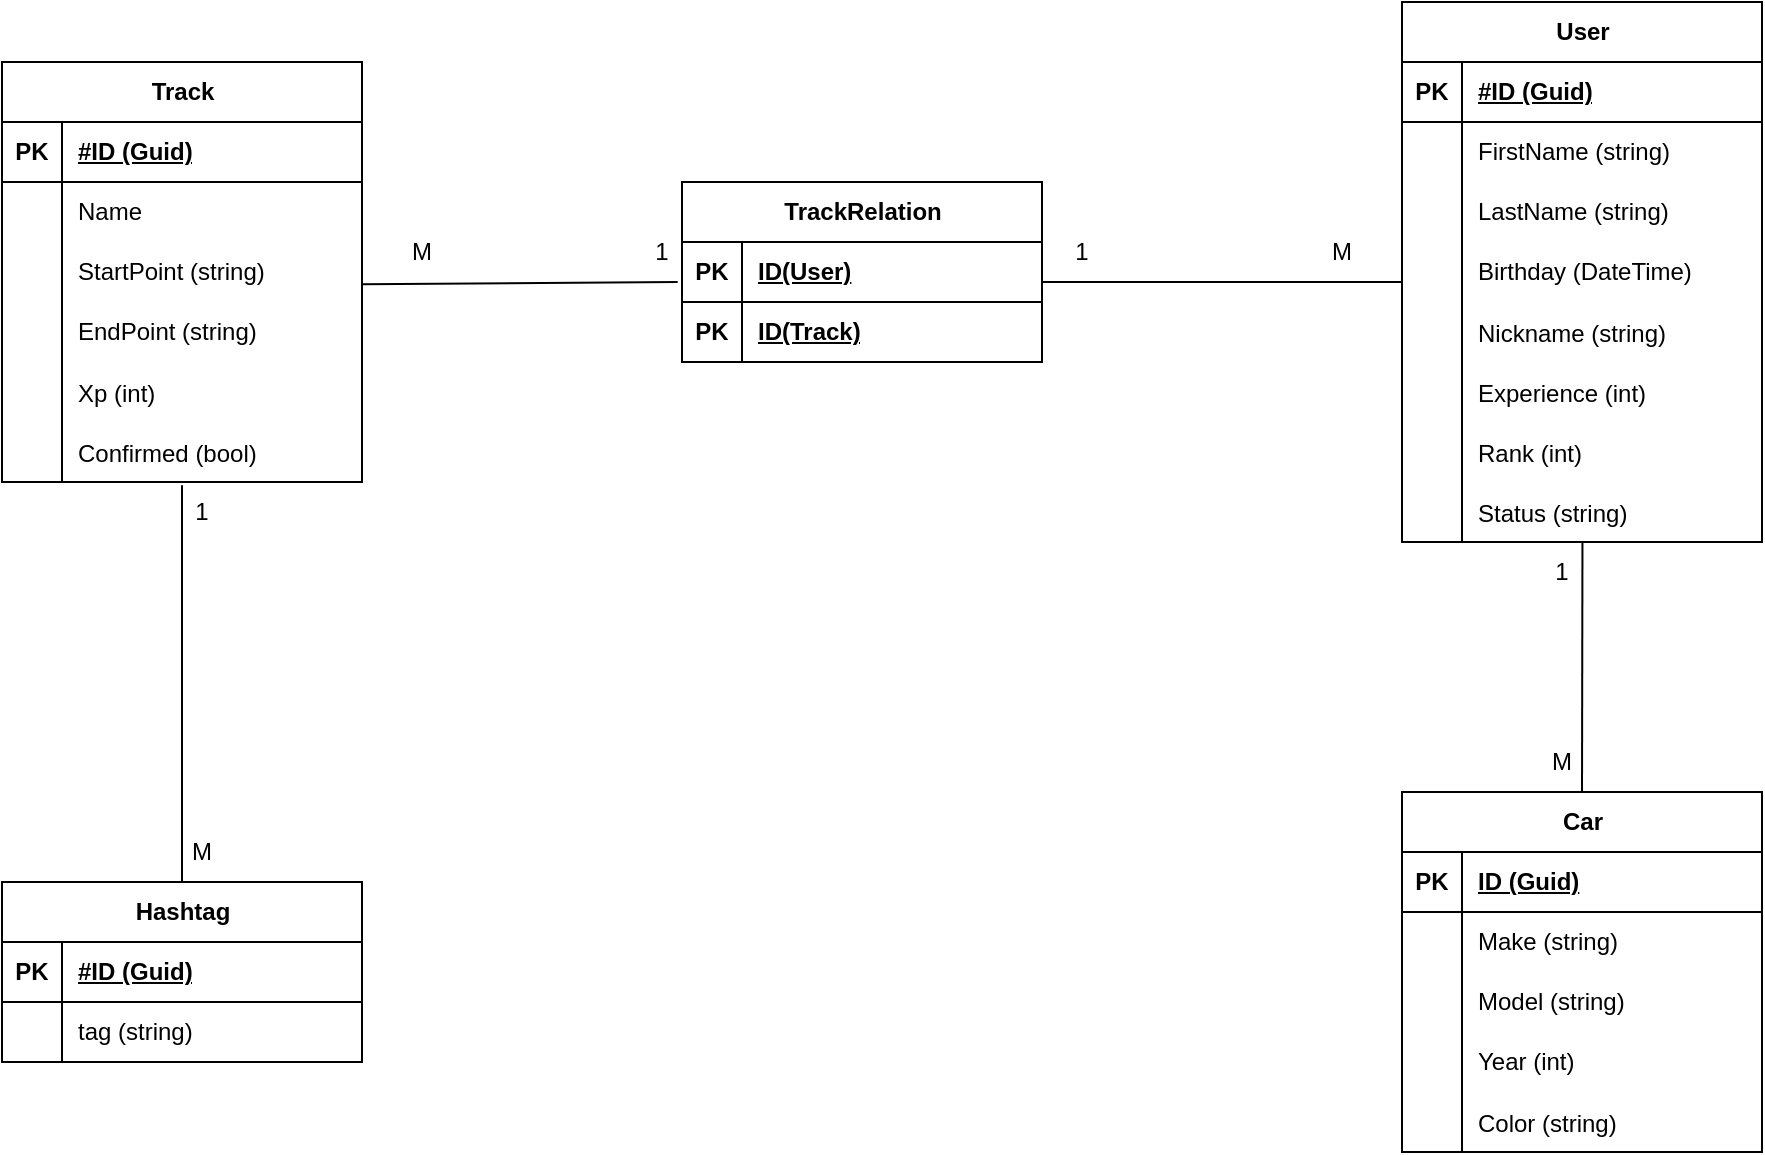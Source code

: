 <mxfile version="22.1.7" type="device">
  <diagram name="Pagină-1" id="ugL_ovDFjnaVIt7tFasv">
    <mxGraphModel dx="1400" dy="723" grid="1" gridSize="10" guides="1" tooltips="1" connect="1" arrows="1" fold="1" page="1" pageScale="1" pageWidth="1654" pageHeight="2336" math="0" shadow="0">
      <root>
        <mxCell id="0" />
        <mxCell id="1" parent="0" />
        <mxCell id="c0thV5aDV56CjZt5dfQd-1" value="User" style="shape=table;startSize=30;container=1;collapsible=1;childLayout=tableLayout;fixedRows=1;rowLines=0;fontStyle=1;align=center;resizeLast=1;html=1;" parent="1" vertex="1">
          <mxGeometry x="1087" y="881" width="180" height="270" as="geometry" />
        </mxCell>
        <mxCell id="c0thV5aDV56CjZt5dfQd-2" value="" style="shape=tableRow;horizontal=0;startSize=0;swimlaneHead=0;swimlaneBody=0;fillColor=none;collapsible=0;dropTarget=0;points=[[0,0.5],[1,0.5]];portConstraint=eastwest;top=0;left=0;right=0;bottom=1;" parent="c0thV5aDV56CjZt5dfQd-1" vertex="1">
          <mxGeometry y="30" width="180" height="30" as="geometry" />
        </mxCell>
        <mxCell id="c0thV5aDV56CjZt5dfQd-3" value="PK" style="shape=partialRectangle;connectable=0;fillColor=none;top=0;left=0;bottom=0;right=0;fontStyle=1;overflow=hidden;whiteSpace=wrap;html=1;" parent="c0thV5aDV56CjZt5dfQd-2" vertex="1">
          <mxGeometry width="30" height="30" as="geometry">
            <mxRectangle width="30" height="30" as="alternateBounds" />
          </mxGeometry>
        </mxCell>
        <mxCell id="c0thV5aDV56CjZt5dfQd-4" value="#ID (Guid)" style="shape=partialRectangle;connectable=0;fillColor=none;top=0;left=0;bottom=0;right=0;align=left;spacingLeft=6;fontStyle=5;overflow=hidden;whiteSpace=wrap;html=1;" parent="c0thV5aDV56CjZt5dfQd-2" vertex="1">
          <mxGeometry x="30" width="150" height="30" as="geometry">
            <mxRectangle width="150" height="30" as="alternateBounds" />
          </mxGeometry>
        </mxCell>
        <mxCell id="c0thV5aDV56CjZt5dfQd-5" value="" style="shape=tableRow;horizontal=0;startSize=0;swimlaneHead=0;swimlaneBody=0;fillColor=none;collapsible=0;dropTarget=0;points=[[0,0.5],[1,0.5]];portConstraint=eastwest;top=0;left=0;right=0;bottom=0;" parent="c0thV5aDV56CjZt5dfQd-1" vertex="1">
          <mxGeometry y="60" width="180" height="30" as="geometry" />
        </mxCell>
        <mxCell id="c0thV5aDV56CjZt5dfQd-6" value="" style="shape=partialRectangle;connectable=0;fillColor=none;top=0;left=0;bottom=0;right=0;editable=1;overflow=hidden;whiteSpace=wrap;html=1;" parent="c0thV5aDV56CjZt5dfQd-5" vertex="1">
          <mxGeometry width="30" height="30" as="geometry">
            <mxRectangle width="30" height="30" as="alternateBounds" />
          </mxGeometry>
        </mxCell>
        <mxCell id="c0thV5aDV56CjZt5dfQd-7" value="FirstName (string)" style="shape=partialRectangle;connectable=0;fillColor=none;top=0;left=0;bottom=0;right=0;align=left;spacingLeft=6;overflow=hidden;whiteSpace=wrap;html=1;" parent="c0thV5aDV56CjZt5dfQd-5" vertex="1">
          <mxGeometry x="30" width="150" height="30" as="geometry">
            <mxRectangle width="150" height="30" as="alternateBounds" />
          </mxGeometry>
        </mxCell>
        <mxCell id="c0thV5aDV56CjZt5dfQd-8" value="" style="shape=tableRow;horizontal=0;startSize=0;swimlaneHead=0;swimlaneBody=0;fillColor=none;collapsible=0;dropTarget=0;points=[[0,0.5],[1,0.5]];portConstraint=eastwest;top=0;left=0;right=0;bottom=0;" parent="c0thV5aDV56CjZt5dfQd-1" vertex="1">
          <mxGeometry y="90" width="180" height="30" as="geometry" />
        </mxCell>
        <mxCell id="c0thV5aDV56CjZt5dfQd-9" value="" style="shape=partialRectangle;connectable=0;fillColor=none;top=0;left=0;bottom=0;right=0;editable=1;overflow=hidden;whiteSpace=wrap;html=1;" parent="c0thV5aDV56CjZt5dfQd-8" vertex="1">
          <mxGeometry width="30" height="30" as="geometry">
            <mxRectangle width="30" height="30" as="alternateBounds" />
          </mxGeometry>
        </mxCell>
        <mxCell id="c0thV5aDV56CjZt5dfQd-10" value="LastName (string)" style="shape=partialRectangle;connectable=0;fillColor=none;top=0;left=0;bottom=0;right=0;align=left;spacingLeft=6;overflow=hidden;whiteSpace=wrap;html=1;" parent="c0thV5aDV56CjZt5dfQd-8" vertex="1">
          <mxGeometry x="30" width="150" height="30" as="geometry">
            <mxRectangle width="150" height="30" as="alternateBounds" />
          </mxGeometry>
        </mxCell>
        <mxCell id="c0thV5aDV56CjZt5dfQd-11" value="" style="shape=tableRow;horizontal=0;startSize=0;swimlaneHead=0;swimlaneBody=0;fillColor=none;collapsible=0;dropTarget=0;points=[[0,0.5],[1,0.5]];portConstraint=eastwest;top=0;left=0;right=0;bottom=0;" parent="c0thV5aDV56CjZt5dfQd-1" vertex="1">
          <mxGeometry y="120" width="180" height="30" as="geometry" />
        </mxCell>
        <mxCell id="c0thV5aDV56CjZt5dfQd-12" value="" style="shape=partialRectangle;connectable=0;fillColor=none;top=0;left=0;bottom=0;right=0;editable=1;overflow=hidden;whiteSpace=wrap;html=1;" parent="c0thV5aDV56CjZt5dfQd-11" vertex="1">
          <mxGeometry width="30" height="30" as="geometry">
            <mxRectangle width="30" height="30" as="alternateBounds" />
          </mxGeometry>
        </mxCell>
        <mxCell id="c0thV5aDV56CjZt5dfQd-13" value="Birthday (DateTime)" style="shape=partialRectangle;connectable=0;fillColor=none;top=0;left=0;bottom=0;right=0;align=left;spacingLeft=6;overflow=hidden;whiteSpace=wrap;html=1;" parent="c0thV5aDV56CjZt5dfQd-11" vertex="1">
          <mxGeometry x="30" width="150" height="30" as="geometry">
            <mxRectangle width="150" height="30" as="alternateBounds" />
          </mxGeometry>
        </mxCell>
        <mxCell id="c0thV5aDV56CjZt5dfQd-14" value="" style="shape=tableRow;horizontal=0;startSize=0;swimlaneHead=0;swimlaneBody=0;fillColor=none;collapsible=0;dropTarget=0;points=[[0,0.5],[1,0.5]];portConstraint=eastwest;top=0;left=0;right=0;bottom=0;" parent="c0thV5aDV56CjZt5dfQd-1" vertex="1">
          <mxGeometry y="150" width="180" height="30" as="geometry" />
        </mxCell>
        <mxCell id="c0thV5aDV56CjZt5dfQd-15" value="" style="shape=partialRectangle;connectable=0;fillColor=none;top=0;left=0;bottom=0;right=0;editable=1;overflow=hidden;" parent="c0thV5aDV56CjZt5dfQd-14" vertex="1">
          <mxGeometry width="30" height="30" as="geometry">
            <mxRectangle width="30" height="30" as="alternateBounds" />
          </mxGeometry>
        </mxCell>
        <mxCell id="c0thV5aDV56CjZt5dfQd-16" value="Nickname (string)" style="shape=partialRectangle;connectable=0;fillColor=none;top=0;left=0;bottom=0;right=0;align=left;spacingLeft=6;overflow=hidden;" parent="c0thV5aDV56CjZt5dfQd-14" vertex="1">
          <mxGeometry x="30" width="150" height="30" as="geometry">
            <mxRectangle width="150" height="30" as="alternateBounds" />
          </mxGeometry>
        </mxCell>
        <mxCell id="c0thV5aDV56CjZt5dfQd-17" value="" style="shape=tableRow;horizontal=0;startSize=0;swimlaneHead=0;swimlaneBody=0;fillColor=none;collapsible=0;dropTarget=0;points=[[0,0.5],[1,0.5]];portConstraint=eastwest;top=0;left=0;right=0;bottom=0;" parent="c0thV5aDV56CjZt5dfQd-1" vertex="1">
          <mxGeometry y="180" width="180" height="30" as="geometry" />
        </mxCell>
        <mxCell id="c0thV5aDV56CjZt5dfQd-18" value="" style="shape=partialRectangle;connectable=0;fillColor=none;top=0;left=0;bottom=0;right=0;editable=1;overflow=hidden;" parent="c0thV5aDV56CjZt5dfQd-17" vertex="1">
          <mxGeometry width="30" height="30" as="geometry">
            <mxRectangle width="30" height="30" as="alternateBounds" />
          </mxGeometry>
        </mxCell>
        <mxCell id="c0thV5aDV56CjZt5dfQd-19" value="Experience (int)" style="shape=partialRectangle;connectable=0;fillColor=none;top=0;left=0;bottom=0;right=0;align=left;spacingLeft=6;overflow=hidden;" parent="c0thV5aDV56CjZt5dfQd-17" vertex="1">
          <mxGeometry x="30" width="150" height="30" as="geometry">
            <mxRectangle width="150" height="30" as="alternateBounds" />
          </mxGeometry>
        </mxCell>
        <mxCell id="c0thV5aDV56CjZt5dfQd-20" value="" style="shape=tableRow;horizontal=0;startSize=0;swimlaneHead=0;swimlaneBody=0;fillColor=none;collapsible=0;dropTarget=0;points=[[0,0.5],[1,0.5]];portConstraint=eastwest;top=0;left=0;right=0;bottom=0;" parent="c0thV5aDV56CjZt5dfQd-1" vertex="1">
          <mxGeometry y="210" width="180" height="30" as="geometry" />
        </mxCell>
        <mxCell id="c0thV5aDV56CjZt5dfQd-21" value="" style="shape=partialRectangle;connectable=0;fillColor=none;top=0;left=0;bottom=0;right=0;editable=1;overflow=hidden;" parent="c0thV5aDV56CjZt5dfQd-20" vertex="1">
          <mxGeometry width="30" height="30" as="geometry">
            <mxRectangle width="30" height="30" as="alternateBounds" />
          </mxGeometry>
        </mxCell>
        <mxCell id="c0thV5aDV56CjZt5dfQd-22" value="Rank (int)" style="shape=partialRectangle;connectable=0;fillColor=none;top=0;left=0;bottom=0;right=0;align=left;spacingLeft=6;overflow=hidden;" parent="c0thV5aDV56CjZt5dfQd-20" vertex="1">
          <mxGeometry x="30" width="150" height="30" as="geometry">
            <mxRectangle width="150" height="30" as="alternateBounds" />
          </mxGeometry>
        </mxCell>
        <mxCell id="c0thV5aDV56CjZt5dfQd-23" value="" style="shape=tableRow;horizontal=0;startSize=0;swimlaneHead=0;swimlaneBody=0;fillColor=none;collapsible=0;dropTarget=0;points=[[0,0.5],[1,0.5]];portConstraint=eastwest;top=0;left=0;right=0;bottom=0;" parent="c0thV5aDV56CjZt5dfQd-1" vertex="1">
          <mxGeometry y="240" width="180" height="30" as="geometry" />
        </mxCell>
        <mxCell id="c0thV5aDV56CjZt5dfQd-24" value="" style="shape=partialRectangle;connectable=0;fillColor=none;top=0;left=0;bottom=0;right=0;editable=1;overflow=hidden;" parent="c0thV5aDV56CjZt5dfQd-23" vertex="1">
          <mxGeometry width="30" height="30" as="geometry">
            <mxRectangle width="30" height="30" as="alternateBounds" />
          </mxGeometry>
        </mxCell>
        <mxCell id="c0thV5aDV56CjZt5dfQd-25" value="Status (string)" style="shape=partialRectangle;connectable=0;fillColor=none;top=0;left=0;bottom=0;right=0;align=left;spacingLeft=6;overflow=hidden;" parent="c0thV5aDV56CjZt5dfQd-23" vertex="1">
          <mxGeometry x="30" width="150" height="30" as="geometry">
            <mxRectangle width="150" height="30" as="alternateBounds" />
          </mxGeometry>
        </mxCell>
        <mxCell id="c0thV5aDV56CjZt5dfQd-26" value="Track" style="shape=table;startSize=30;container=1;collapsible=1;childLayout=tableLayout;fixedRows=1;rowLines=0;fontStyle=1;align=center;resizeLast=1;html=1;" parent="1" vertex="1">
          <mxGeometry x="387" y="911" width="180" height="210" as="geometry" />
        </mxCell>
        <mxCell id="c0thV5aDV56CjZt5dfQd-27" value="" style="shape=tableRow;horizontal=0;startSize=0;swimlaneHead=0;swimlaneBody=0;fillColor=none;collapsible=0;dropTarget=0;points=[[0,0.5],[1,0.5]];portConstraint=eastwest;top=0;left=0;right=0;bottom=1;" parent="c0thV5aDV56CjZt5dfQd-26" vertex="1">
          <mxGeometry y="30" width="180" height="30" as="geometry" />
        </mxCell>
        <mxCell id="c0thV5aDV56CjZt5dfQd-28" value="PK" style="shape=partialRectangle;connectable=0;fillColor=none;top=0;left=0;bottom=0;right=0;fontStyle=1;overflow=hidden;whiteSpace=wrap;html=1;" parent="c0thV5aDV56CjZt5dfQd-27" vertex="1">
          <mxGeometry width="30" height="30" as="geometry">
            <mxRectangle width="30" height="30" as="alternateBounds" />
          </mxGeometry>
        </mxCell>
        <mxCell id="c0thV5aDV56CjZt5dfQd-29" value="#ID (Guid)" style="shape=partialRectangle;connectable=0;fillColor=none;top=0;left=0;bottom=0;right=0;align=left;spacingLeft=6;fontStyle=5;overflow=hidden;whiteSpace=wrap;html=1;" parent="c0thV5aDV56CjZt5dfQd-27" vertex="1">
          <mxGeometry x="30" width="150" height="30" as="geometry">
            <mxRectangle width="150" height="30" as="alternateBounds" />
          </mxGeometry>
        </mxCell>
        <mxCell id="c0thV5aDV56CjZt5dfQd-30" value="" style="shape=tableRow;horizontal=0;startSize=0;swimlaneHead=0;swimlaneBody=0;fillColor=none;collapsible=0;dropTarget=0;points=[[0,0.5],[1,0.5]];portConstraint=eastwest;top=0;left=0;right=0;bottom=0;" parent="c0thV5aDV56CjZt5dfQd-26" vertex="1">
          <mxGeometry y="60" width="180" height="30" as="geometry" />
        </mxCell>
        <mxCell id="c0thV5aDV56CjZt5dfQd-31" value="" style="shape=partialRectangle;connectable=0;fillColor=none;top=0;left=0;bottom=0;right=0;editable=1;overflow=hidden;whiteSpace=wrap;html=1;" parent="c0thV5aDV56CjZt5dfQd-30" vertex="1">
          <mxGeometry width="30" height="30" as="geometry">
            <mxRectangle width="30" height="30" as="alternateBounds" />
          </mxGeometry>
        </mxCell>
        <mxCell id="c0thV5aDV56CjZt5dfQd-32" value="Name" style="shape=partialRectangle;connectable=0;fillColor=none;top=0;left=0;bottom=0;right=0;align=left;spacingLeft=6;overflow=hidden;whiteSpace=wrap;html=1;" parent="c0thV5aDV56CjZt5dfQd-30" vertex="1">
          <mxGeometry x="30" width="150" height="30" as="geometry">
            <mxRectangle width="150" height="30" as="alternateBounds" />
          </mxGeometry>
        </mxCell>
        <mxCell id="c0thV5aDV56CjZt5dfQd-33" value="" style="shape=tableRow;horizontal=0;startSize=0;swimlaneHead=0;swimlaneBody=0;fillColor=none;collapsible=0;dropTarget=0;points=[[0,0.5],[1,0.5]];portConstraint=eastwest;top=0;left=0;right=0;bottom=0;" parent="c0thV5aDV56CjZt5dfQd-26" vertex="1">
          <mxGeometry y="90" width="180" height="30" as="geometry" />
        </mxCell>
        <mxCell id="c0thV5aDV56CjZt5dfQd-34" value="" style="shape=partialRectangle;connectable=0;fillColor=none;top=0;left=0;bottom=0;right=0;editable=1;overflow=hidden;whiteSpace=wrap;html=1;" parent="c0thV5aDV56CjZt5dfQd-33" vertex="1">
          <mxGeometry width="30" height="30" as="geometry">
            <mxRectangle width="30" height="30" as="alternateBounds" />
          </mxGeometry>
        </mxCell>
        <mxCell id="c0thV5aDV56CjZt5dfQd-35" value="StartPoint (string)" style="shape=partialRectangle;connectable=0;fillColor=none;top=0;left=0;bottom=0;right=0;align=left;spacingLeft=6;overflow=hidden;whiteSpace=wrap;html=1;" parent="c0thV5aDV56CjZt5dfQd-33" vertex="1">
          <mxGeometry x="30" width="150" height="30" as="geometry">
            <mxRectangle width="150" height="30" as="alternateBounds" />
          </mxGeometry>
        </mxCell>
        <mxCell id="c0thV5aDV56CjZt5dfQd-36" value="" style="shape=tableRow;horizontal=0;startSize=0;swimlaneHead=0;swimlaneBody=0;fillColor=none;collapsible=0;dropTarget=0;points=[[0,0.5],[1,0.5]];portConstraint=eastwest;top=0;left=0;right=0;bottom=0;" parent="c0thV5aDV56CjZt5dfQd-26" vertex="1">
          <mxGeometry y="120" width="180" height="30" as="geometry" />
        </mxCell>
        <mxCell id="c0thV5aDV56CjZt5dfQd-37" value="" style="shape=partialRectangle;connectable=0;fillColor=none;top=0;left=0;bottom=0;right=0;editable=1;overflow=hidden;whiteSpace=wrap;html=1;" parent="c0thV5aDV56CjZt5dfQd-36" vertex="1">
          <mxGeometry width="30" height="30" as="geometry">
            <mxRectangle width="30" height="30" as="alternateBounds" />
          </mxGeometry>
        </mxCell>
        <mxCell id="c0thV5aDV56CjZt5dfQd-38" value="EndPoint (string)" style="shape=partialRectangle;connectable=0;fillColor=none;top=0;left=0;bottom=0;right=0;align=left;spacingLeft=6;overflow=hidden;whiteSpace=wrap;html=1;" parent="c0thV5aDV56CjZt5dfQd-36" vertex="1">
          <mxGeometry x="30" width="150" height="30" as="geometry">
            <mxRectangle width="150" height="30" as="alternateBounds" />
          </mxGeometry>
        </mxCell>
        <mxCell id="c0thV5aDV56CjZt5dfQd-39" value="" style="shape=tableRow;horizontal=0;startSize=0;swimlaneHead=0;swimlaneBody=0;fillColor=none;collapsible=0;dropTarget=0;points=[[0,0.5],[1,0.5]];portConstraint=eastwest;top=0;left=0;right=0;bottom=0;" parent="c0thV5aDV56CjZt5dfQd-26" vertex="1">
          <mxGeometry y="150" width="180" height="30" as="geometry" />
        </mxCell>
        <mxCell id="c0thV5aDV56CjZt5dfQd-40" value="" style="shape=partialRectangle;connectable=0;fillColor=none;top=0;left=0;bottom=0;right=0;editable=1;overflow=hidden;" parent="c0thV5aDV56CjZt5dfQd-39" vertex="1">
          <mxGeometry width="30" height="30" as="geometry">
            <mxRectangle width="30" height="30" as="alternateBounds" />
          </mxGeometry>
        </mxCell>
        <mxCell id="c0thV5aDV56CjZt5dfQd-41" value="Xp (int)" style="shape=partialRectangle;connectable=0;fillColor=none;top=0;left=0;bottom=0;right=0;align=left;spacingLeft=6;overflow=hidden;" parent="c0thV5aDV56CjZt5dfQd-39" vertex="1">
          <mxGeometry x="30" width="150" height="30" as="geometry">
            <mxRectangle width="150" height="30" as="alternateBounds" />
          </mxGeometry>
        </mxCell>
        <mxCell id="c0thV5aDV56CjZt5dfQd-42" value="" style="shape=tableRow;horizontal=0;startSize=0;swimlaneHead=0;swimlaneBody=0;fillColor=none;collapsible=0;dropTarget=0;points=[[0,0.5],[1,0.5]];portConstraint=eastwest;top=0;left=0;right=0;bottom=0;" parent="c0thV5aDV56CjZt5dfQd-26" vertex="1">
          <mxGeometry y="180" width="180" height="30" as="geometry" />
        </mxCell>
        <mxCell id="c0thV5aDV56CjZt5dfQd-43" value="" style="shape=partialRectangle;connectable=0;fillColor=none;top=0;left=0;bottom=0;right=0;editable=1;overflow=hidden;" parent="c0thV5aDV56CjZt5dfQd-42" vertex="1">
          <mxGeometry width="30" height="30" as="geometry">
            <mxRectangle width="30" height="30" as="alternateBounds" />
          </mxGeometry>
        </mxCell>
        <mxCell id="c0thV5aDV56CjZt5dfQd-44" value="Confirmed (bool)" style="shape=partialRectangle;connectable=0;fillColor=none;top=0;left=0;bottom=0;right=0;align=left;spacingLeft=6;overflow=hidden;" parent="c0thV5aDV56CjZt5dfQd-42" vertex="1">
          <mxGeometry x="30" width="150" height="30" as="geometry">
            <mxRectangle width="150" height="30" as="alternateBounds" />
          </mxGeometry>
        </mxCell>
        <mxCell id="c0thV5aDV56CjZt5dfQd-45" value="Hashtag" style="shape=table;startSize=30;container=1;collapsible=1;childLayout=tableLayout;fixedRows=1;rowLines=0;fontStyle=1;align=center;resizeLast=1;html=1;" parent="1" vertex="1">
          <mxGeometry x="387" y="1321" width="180" height="90" as="geometry" />
        </mxCell>
        <mxCell id="c0thV5aDV56CjZt5dfQd-46" value="" style="shape=tableRow;horizontal=0;startSize=0;swimlaneHead=0;swimlaneBody=0;fillColor=none;collapsible=0;dropTarget=0;points=[[0,0.5],[1,0.5]];portConstraint=eastwest;top=0;left=0;right=0;bottom=1;" parent="c0thV5aDV56CjZt5dfQd-45" vertex="1">
          <mxGeometry y="30" width="180" height="30" as="geometry" />
        </mxCell>
        <mxCell id="c0thV5aDV56CjZt5dfQd-47" value="PK" style="shape=partialRectangle;connectable=0;fillColor=none;top=0;left=0;bottom=0;right=0;fontStyle=1;overflow=hidden;whiteSpace=wrap;html=1;" parent="c0thV5aDV56CjZt5dfQd-46" vertex="1">
          <mxGeometry width="30" height="30" as="geometry">
            <mxRectangle width="30" height="30" as="alternateBounds" />
          </mxGeometry>
        </mxCell>
        <mxCell id="c0thV5aDV56CjZt5dfQd-48" value="#ID (Guid)" style="shape=partialRectangle;connectable=0;fillColor=none;top=0;left=0;bottom=0;right=0;align=left;spacingLeft=6;fontStyle=5;overflow=hidden;whiteSpace=wrap;html=1;" parent="c0thV5aDV56CjZt5dfQd-46" vertex="1">
          <mxGeometry x="30" width="150" height="30" as="geometry">
            <mxRectangle width="150" height="30" as="alternateBounds" />
          </mxGeometry>
        </mxCell>
        <mxCell id="c0thV5aDV56CjZt5dfQd-49" value="" style="shape=tableRow;horizontal=0;startSize=0;swimlaneHead=0;swimlaneBody=0;fillColor=none;collapsible=0;dropTarget=0;points=[[0,0.5],[1,0.5]];portConstraint=eastwest;top=0;left=0;right=0;bottom=0;" parent="c0thV5aDV56CjZt5dfQd-45" vertex="1">
          <mxGeometry y="60" width="180" height="30" as="geometry" />
        </mxCell>
        <mxCell id="c0thV5aDV56CjZt5dfQd-50" value="" style="shape=partialRectangle;connectable=0;fillColor=none;top=0;left=0;bottom=0;right=0;editable=1;overflow=hidden;whiteSpace=wrap;html=1;" parent="c0thV5aDV56CjZt5dfQd-49" vertex="1">
          <mxGeometry width="30" height="30" as="geometry">
            <mxRectangle width="30" height="30" as="alternateBounds" />
          </mxGeometry>
        </mxCell>
        <mxCell id="c0thV5aDV56CjZt5dfQd-51" value="tag (string)" style="shape=partialRectangle;connectable=0;fillColor=none;top=0;left=0;bottom=0;right=0;align=left;spacingLeft=6;overflow=hidden;whiteSpace=wrap;html=1;" parent="c0thV5aDV56CjZt5dfQd-49" vertex="1">
          <mxGeometry x="30" width="150" height="30" as="geometry">
            <mxRectangle width="150" height="30" as="alternateBounds" />
          </mxGeometry>
        </mxCell>
        <mxCell id="c0thV5aDV56CjZt5dfQd-58" value="Car" style="shape=table;startSize=30;container=1;collapsible=1;childLayout=tableLayout;fixedRows=1;rowLines=0;fontStyle=1;align=center;resizeLast=1;html=1;" parent="1" vertex="1">
          <mxGeometry x="1087" y="1276" width="180" height="180" as="geometry" />
        </mxCell>
        <mxCell id="c0thV5aDV56CjZt5dfQd-59" value="" style="shape=tableRow;horizontal=0;startSize=0;swimlaneHead=0;swimlaneBody=0;fillColor=none;collapsible=0;dropTarget=0;points=[[0,0.5],[1,0.5]];portConstraint=eastwest;top=0;left=0;right=0;bottom=1;" parent="c0thV5aDV56CjZt5dfQd-58" vertex="1">
          <mxGeometry y="30" width="180" height="30" as="geometry" />
        </mxCell>
        <mxCell id="c0thV5aDV56CjZt5dfQd-60" value="PK" style="shape=partialRectangle;connectable=0;fillColor=none;top=0;left=0;bottom=0;right=0;fontStyle=1;overflow=hidden;whiteSpace=wrap;html=1;" parent="c0thV5aDV56CjZt5dfQd-59" vertex="1">
          <mxGeometry width="30" height="30" as="geometry">
            <mxRectangle width="30" height="30" as="alternateBounds" />
          </mxGeometry>
        </mxCell>
        <mxCell id="c0thV5aDV56CjZt5dfQd-61" value="ID (Guid)" style="shape=partialRectangle;connectable=0;fillColor=none;top=0;left=0;bottom=0;right=0;align=left;spacingLeft=6;fontStyle=5;overflow=hidden;whiteSpace=wrap;html=1;" parent="c0thV5aDV56CjZt5dfQd-59" vertex="1">
          <mxGeometry x="30" width="150" height="30" as="geometry">
            <mxRectangle width="150" height="30" as="alternateBounds" />
          </mxGeometry>
        </mxCell>
        <mxCell id="c0thV5aDV56CjZt5dfQd-62" value="" style="shape=tableRow;horizontal=0;startSize=0;swimlaneHead=0;swimlaneBody=0;fillColor=none;collapsible=0;dropTarget=0;points=[[0,0.5],[1,0.5]];portConstraint=eastwest;top=0;left=0;right=0;bottom=0;" parent="c0thV5aDV56CjZt5dfQd-58" vertex="1">
          <mxGeometry y="60" width="180" height="30" as="geometry" />
        </mxCell>
        <mxCell id="c0thV5aDV56CjZt5dfQd-63" value="" style="shape=partialRectangle;connectable=0;fillColor=none;top=0;left=0;bottom=0;right=0;editable=1;overflow=hidden;whiteSpace=wrap;html=1;" parent="c0thV5aDV56CjZt5dfQd-62" vertex="1">
          <mxGeometry width="30" height="30" as="geometry">
            <mxRectangle width="30" height="30" as="alternateBounds" />
          </mxGeometry>
        </mxCell>
        <mxCell id="c0thV5aDV56CjZt5dfQd-64" value="Make (string)" style="shape=partialRectangle;connectable=0;fillColor=none;top=0;left=0;bottom=0;right=0;align=left;spacingLeft=6;overflow=hidden;whiteSpace=wrap;html=1;" parent="c0thV5aDV56CjZt5dfQd-62" vertex="1">
          <mxGeometry x="30" width="150" height="30" as="geometry">
            <mxRectangle width="150" height="30" as="alternateBounds" />
          </mxGeometry>
        </mxCell>
        <mxCell id="c0thV5aDV56CjZt5dfQd-65" value="" style="shape=tableRow;horizontal=0;startSize=0;swimlaneHead=0;swimlaneBody=0;fillColor=none;collapsible=0;dropTarget=0;points=[[0,0.5],[1,0.5]];portConstraint=eastwest;top=0;left=0;right=0;bottom=0;" parent="c0thV5aDV56CjZt5dfQd-58" vertex="1">
          <mxGeometry y="90" width="180" height="30" as="geometry" />
        </mxCell>
        <mxCell id="c0thV5aDV56CjZt5dfQd-66" value="" style="shape=partialRectangle;connectable=0;fillColor=none;top=0;left=0;bottom=0;right=0;editable=1;overflow=hidden;whiteSpace=wrap;html=1;" parent="c0thV5aDV56CjZt5dfQd-65" vertex="1">
          <mxGeometry width="30" height="30" as="geometry">
            <mxRectangle width="30" height="30" as="alternateBounds" />
          </mxGeometry>
        </mxCell>
        <mxCell id="c0thV5aDV56CjZt5dfQd-67" value="Model (string)" style="shape=partialRectangle;connectable=0;fillColor=none;top=0;left=0;bottom=0;right=0;align=left;spacingLeft=6;overflow=hidden;whiteSpace=wrap;html=1;" parent="c0thV5aDV56CjZt5dfQd-65" vertex="1">
          <mxGeometry x="30" width="150" height="30" as="geometry">
            <mxRectangle width="150" height="30" as="alternateBounds" />
          </mxGeometry>
        </mxCell>
        <mxCell id="c0thV5aDV56CjZt5dfQd-68" value="" style="shape=tableRow;horizontal=0;startSize=0;swimlaneHead=0;swimlaneBody=0;fillColor=none;collapsible=0;dropTarget=0;points=[[0,0.5],[1,0.5]];portConstraint=eastwest;top=0;left=0;right=0;bottom=0;" parent="c0thV5aDV56CjZt5dfQd-58" vertex="1">
          <mxGeometry y="120" width="180" height="30" as="geometry" />
        </mxCell>
        <mxCell id="c0thV5aDV56CjZt5dfQd-69" value="" style="shape=partialRectangle;connectable=0;fillColor=none;top=0;left=0;bottom=0;right=0;editable=1;overflow=hidden;whiteSpace=wrap;html=1;" parent="c0thV5aDV56CjZt5dfQd-68" vertex="1">
          <mxGeometry width="30" height="30" as="geometry">
            <mxRectangle width="30" height="30" as="alternateBounds" />
          </mxGeometry>
        </mxCell>
        <mxCell id="c0thV5aDV56CjZt5dfQd-70" value="Year (int)" style="shape=partialRectangle;connectable=0;fillColor=none;top=0;left=0;bottom=0;right=0;align=left;spacingLeft=6;overflow=hidden;whiteSpace=wrap;html=1;" parent="c0thV5aDV56CjZt5dfQd-68" vertex="1">
          <mxGeometry x="30" width="150" height="30" as="geometry">
            <mxRectangle width="150" height="30" as="alternateBounds" />
          </mxGeometry>
        </mxCell>
        <mxCell id="c0thV5aDV56CjZt5dfQd-71" value="" style="shape=tableRow;horizontal=0;startSize=0;swimlaneHead=0;swimlaneBody=0;fillColor=none;collapsible=0;dropTarget=0;points=[[0,0.5],[1,0.5]];portConstraint=eastwest;top=0;left=0;right=0;bottom=0;" parent="c0thV5aDV56CjZt5dfQd-58" vertex="1">
          <mxGeometry y="150" width="180" height="30" as="geometry" />
        </mxCell>
        <mxCell id="c0thV5aDV56CjZt5dfQd-72" value="" style="shape=partialRectangle;connectable=0;fillColor=none;top=0;left=0;bottom=0;right=0;editable=1;overflow=hidden;" parent="c0thV5aDV56CjZt5dfQd-71" vertex="1">
          <mxGeometry width="30" height="30" as="geometry">
            <mxRectangle width="30" height="30" as="alternateBounds" />
          </mxGeometry>
        </mxCell>
        <mxCell id="c0thV5aDV56CjZt5dfQd-73" value="Color (string)" style="shape=partialRectangle;connectable=0;fillColor=none;top=0;left=0;bottom=0;right=0;align=left;spacingLeft=6;overflow=hidden;" parent="c0thV5aDV56CjZt5dfQd-71" vertex="1">
          <mxGeometry x="30" width="150" height="30" as="geometry">
            <mxRectangle width="150" height="30" as="alternateBounds" />
          </mxGeometry>
        </mxCell>
        <mxCell id="7JUBg_8FRJ70rVgNCD8o-24" value="TrackRelation" style="shape=table;startSize=30;container=1;collapsible=1;childLayout=tableLayout;fixedRows=1;rowLines=0;fontStyle=1;align=center;resizeLast=1;html=1;" parent="1" vertex="1">
          <mxGeometry x="727" y="971" width="180" height="90" as="geometry" />
        </mxCell>
        <mxCell id="7JUBg_8FRJ70rVgNCD8o-25" value="" style="shape=tableRow;horizontal=0;startSize=0;swimlaneHead=0;swimlaneBody=0;fillColor=none;collapsible=0;dropTarget=0;points=[[0,0.5],[1,0.5]];portConstraint=eastwest;top=0;left=0;right=0;bottom=1;" parent="7JUBg_8FRJ70rVgNCD8o-24" vertex="1">
          <mxGeometry y="30" width="180" height="30" as="geometry" />
        </mxCell>
        <mxCell id="7JUBg_8FRJ70rVgNCD8o-26" value="PK" style="shape=partialRectangle;connectable=0;fillColor=none;top=0;left=0;bottom=0;right=0;fontStyle=1;overflow=hidden;whiteSpace=wrap;html=1;" parent="7JUBg_8FRJ70rVgNCD8o-25" vertex="1">
          <mxGeometry width="30" height="30" as="geometry">
            <mxRectangle width="30" height="30" as="alternateBounds" />
          </mxGeometry>
        </mxCell>
        <mxCell id="7JUBg_8FRJ70rVgNCD8o-27" value="ID(User)" style="shape=partialRectangle;connectable=0;fillColor=none;top=0;left=0;bottom=0;right=0;align=left;spacingLeft=6;fontStyle=5;overflow=hidden;whiteSpace=wrap;html=1;" parent="7JUBg_8FRJ70rVgNCD8o-25" vertex="1">
          <mxGeometry x="30" width="150" height="30" as="geometry">
            <mxRectangle width="150" height="30" as="alternateBounds" />
          </mxGeometry>
        </mxCell>
        <mxCell id="7JUBg_8FRJ70rVgNCD8o-28" value="" style="shape=tableRow;horizontal=0;startSize=0;swimlaneHead=0;swimlaneBody=0;fillColor=none;collapsible=0;dropTarget=0;points=[[0,0.5],[1,0.5]];portConstraint=eastwest;top=0;left=0;right=0;bottom=1;" parent="7JUBg_8FRJ70rVgNCD8o-24" vertex="1">
          <mxGeometry y="60" width="180" height="30" as="geometry" />
        </mxCell>
        <mxCell id="7JUBg_8FRJ70rVgNCD8o-29" value="PK" style="shape=partialRectangle;connectable=0;fillColor=none;top=0;left=0;bottom=0;right=0;fontStyle=1;overflow=hidden;whiteSpace=wrap;html=1;" parent="7JUBg_8FRJ70rVgNCD8o-28" vertex="1">
          <mxGeometry width="30" height="30" as="geometry">
            <mxRectangle width="30" height="30" as="alternateBounds" />
          </mxGeometry>
        </mxCell>
        <mxCell id="7JUBg_8FRJ70rVgNCD8o-30" value="ID(Track)" style="shape=partialRectangle;connectable=0;fillColor=none;top=0;left=0;bottom=0;right=0;align=left;spacingLeft=6;fontStyle=5;overflow=hidden;whiteSpace=wrap;html=1;" parent="7JUBg_8FRJ70rVgNCD8o-28" vertex="1">
          <mxGeometry x="30" width="150" height="30" as="geometry">
            <mxRectangle width="150" height="30" as="alternateBounds" />
          </mxGeometry>
        </mxCell>
        <mxCell id="7JUBg_8FRJ70rVgNCD8o-42" value="" style="endArrow=none;html=1;rounded=0;entryX=-0.012;entryY=0.962;entryDx=0;entryDy=0;entryPerimeter=0;exitX=1;exitY=-0.002;exitDx=0;exitDy=0;exitPerimeter=0;" parent="1" edge="1">
          <mxGeometry width="50" height="50" relative="1" as="geometry">
            <mxPoint x="567" y="1022.08" as="sourcePoint" />
            <mxPoint x="724.84" y="1021" as="targetPoint" />
          </mxGeometry>
        </mxCell>
        <mxCell id="7JUBg_8FRJ70rVgNCD8o-43" value="" style="endArrow=none;html=1;rounded=0;entryX=-0.006;entryY=0;entryDx=0;entryDy=0;exitX=0.995;exitY=0;exitDx=0;exitDy=0;exitPerimeter=0;entryPerimeter=0;" parent="1" edge="1">
          <mxGeometry width="50" height="50" relative="1" as="geometry">
            <mxPoint x="907" y="1021" as="sourcePoint" />
            <mxPoint x="1086.82" y="1021" as="targetPoint" />
          </mxGeometry>
        </mxCell>
        <mxCell id="7JUBg_8FRJ70rVgNCD8o-50" value="M" style="text;html=1;strokeColor=none;fillColor=none;align=center;verticalAlign=middle;whiteSpace=wrap;rounded=0;" parent="1" vertex="1">
          <mxGeometry x="567" y="991" width="60" height="30" as="geometry" />
        </mxCell>
        <mxCell id="7JUBg_8FRJ70rVgNCD8o-51" value="M" style="text;html=1;strokeColor=none;fillColor=none;align=center;verticalAlign=middle;whiteSpace=wrap;rounded=0;" parent="1" vertex="1">
          <mxGeometry x="1027" y="991" width="60" height="30" as="geometry" />
        </mxCell>
        <mxCell id="7JUBg_8FRJ70rVgNCD8o-56" value="1" style="text;html=1;strokeColor=none;fillColor=none;align=center;verticalAlign=middle;whiteSpace=wrap;rounded=0;" parent="1" vertex="1">
          <mxGeometry x="687" y="991" width="60" height="30" as="geometry" />
        </mxCell>
        <mxCell id="7JUBg_8FRJ70rVgNCD8o-57" value="1" style="text;html=1;strokeColor=none;fillColor=none;align=center;verticalAlign=middle;whiteSpace=wrap;rounded=0;" parent="1" vertex="1">
          <mxGeometry x="897" y="991" width="60" height="30" as="geometry" />
        </mxCell>
        <mxCell id="k0v_22fBxunJk2K780P8-1" value="" style="endArrow=none;html=1;rounded=0;entryX=0.5;entryY=1.053;entryDx=0;entryDy=0;entryPerimeter=0;" edge="1" parent="1" target="c0thV5aDV56CjZt5dfQd-42">
          <mxGeometry width="50" height="50" relative="1" as="geometry">
            <mxPoint x="477" y="1321" as="sourcePoint" />
            <mxPoint x="847" y="1201" as="targetPoint" />
          </mxGeometry>
        </mxCell>
        <mxCell id="k0v_22fBxunJk2K780P8-2" value="1" style="text;html=1;strokeColor=none;fillColor=none;align=center;verticalAlign=middle;whiteSpace=wrap;rounded=0;" vertex="1" parent="1">
          <mxGeometry x="457" y="1121" width="60" height="30" as="geometry" />
        </mxCell>
        <mxCell id="k0v_22fBxunJk2K780P8-3" value="M" style="text;html=1;strokeColor=none;fillColor=none;align=center;verticalAlign=middle;whiteSpace=wrap;rounded=0;" vertex="1" parent="1">
          <mxGeometry x="457" y="1291" width="60" height="30" as="geometry" />
        </mxCell>
        <mxCell id="k0v_22fBxunJk2K780P8-5" value="" style="endArrow=none;html=1;rounded=0;entryX=0.447;entryY=0.988;entryDx=0;entryDy=0;entryPerimeter=0;exitX=0.5;exitY=0;exitDx=0;exitDy=0;" edge="1" parent="1" source="c0thV5aDV56CjZt5dfQd-58">
          <mxGeometry width="50" height="50" relative="1" as="geometry">
            <mxPoint x="1177" y="1271" as="sourcePoint" />
            <mxPoint x="1177.23" y="1151" as="targetPoint" />
          </mxGeometry>
        </mxCell>
        <mxCell id="k0v_22fBxunJk2K780P8-7" value="1" style="text;html=1;strokeColor=none;fillColor=none;align=center;verticalAlign=middle;whiteSpace=wrap;rounded=0;" vertex="1" parent="1">
          <mxGeometry x="1137" y="1151" width="60" height="30" as="geometry" />
        </mxCell>
        <mxCell id="k0v_22fBxunJk2K780P8-9" value="M" style="text;html=1;strokeColor=none;fillColor=none;align=center;verticalAlign=middle;whiteSpace=wrap;rounded=0;" vertex="1" parent="1">
          <mxGeometry x="1137" y="1246" width="60" height="30" as="geometry" />
        </mxCell>
      </root>
    </mxGraphModel>
  </diagram>
</mxfile>
